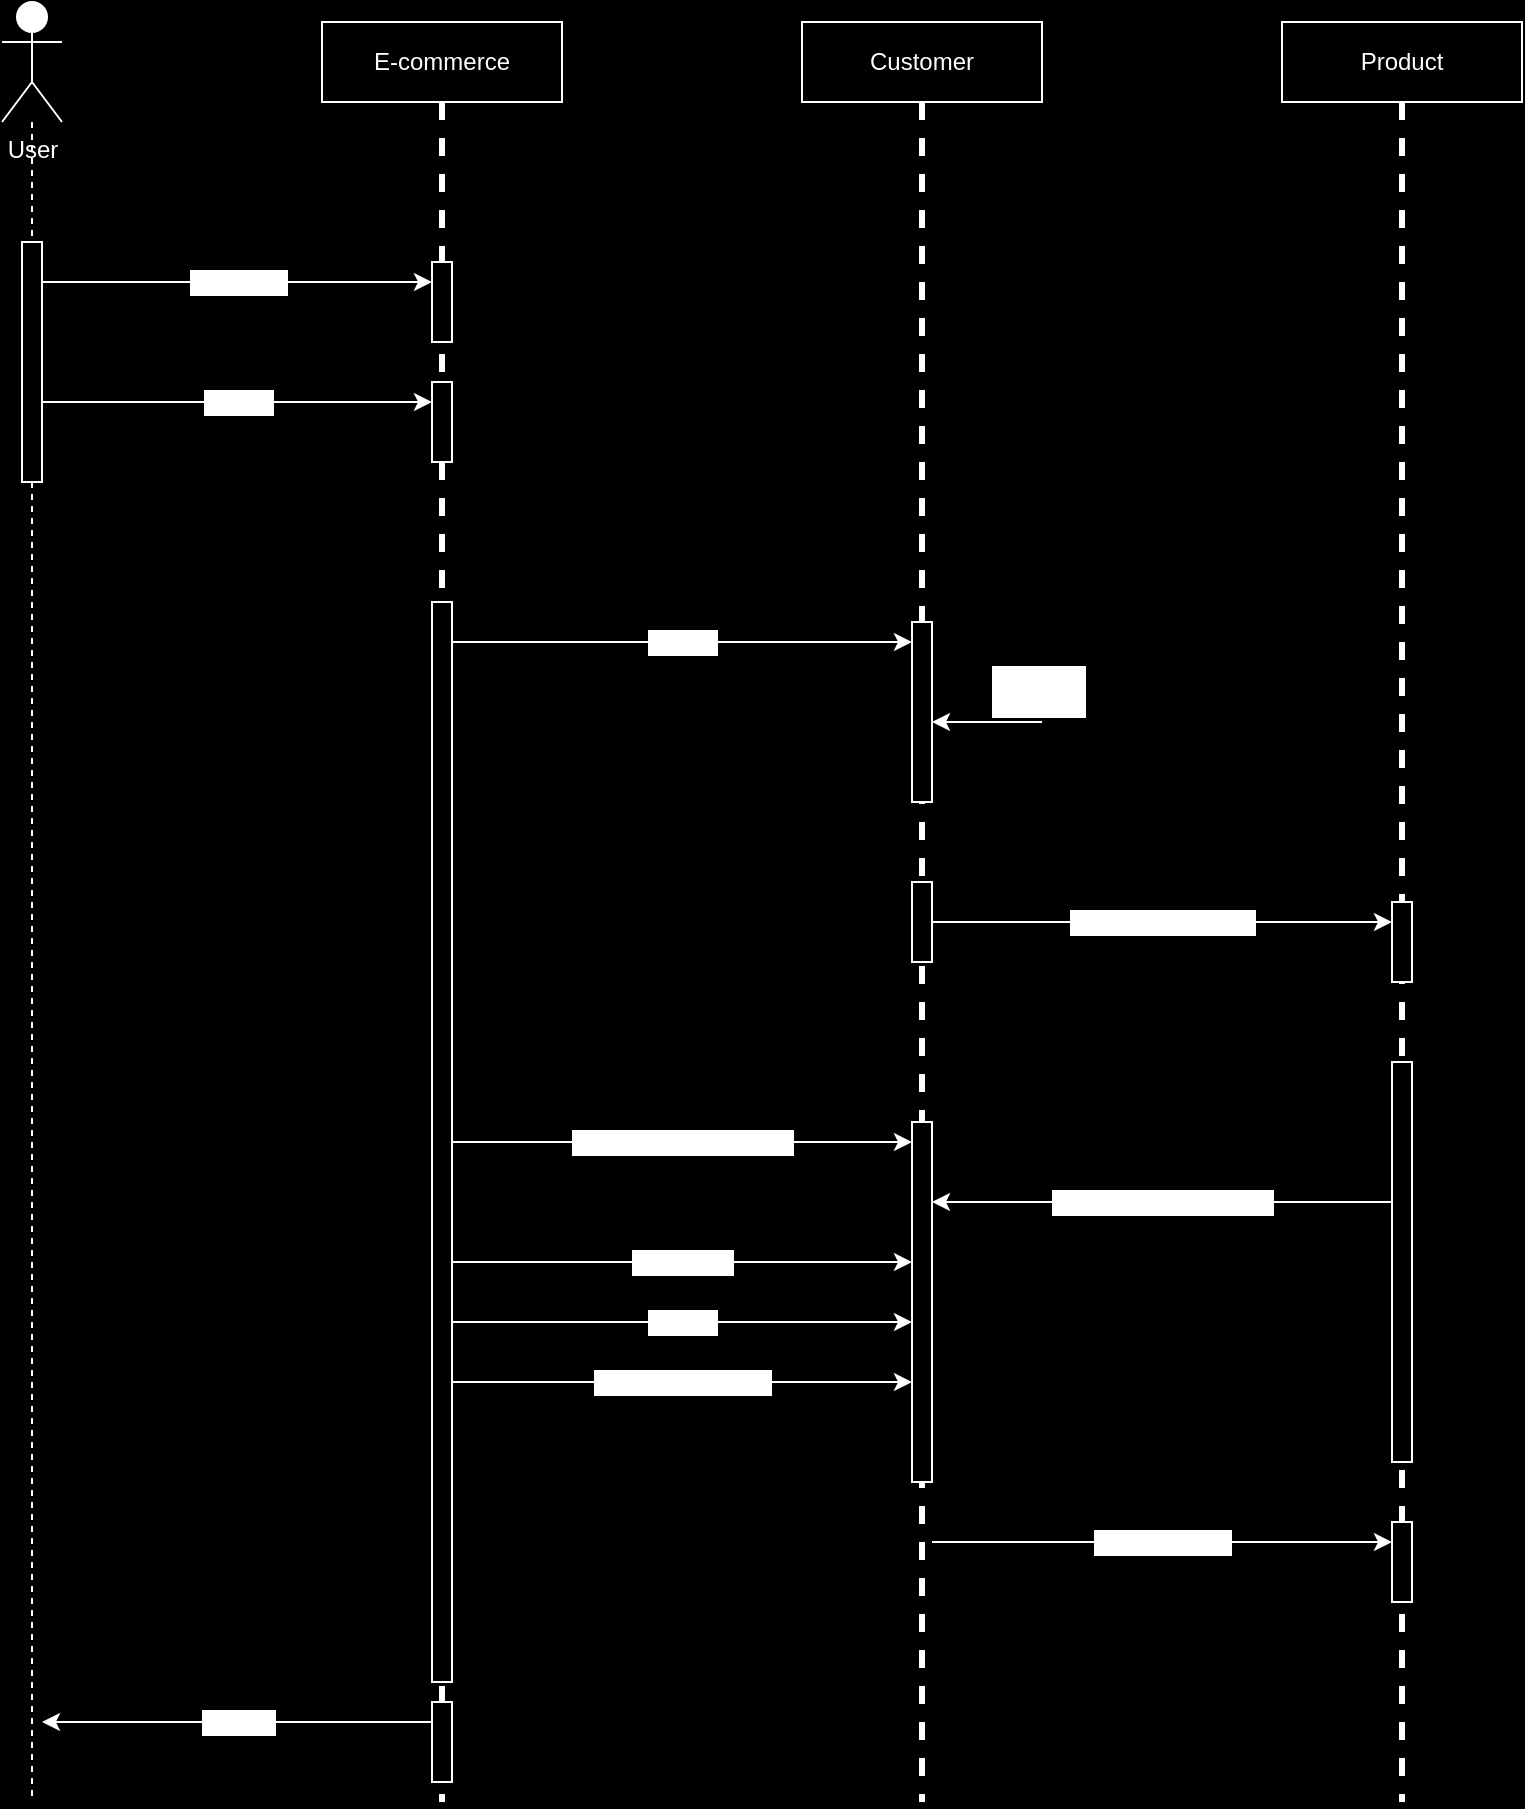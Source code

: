<mxfile version="28.2.5">
  <diagram id="diagram-id-1" name="Page-1">
    <mxGraphModel dx="965" dy="636" grid="1" gridSize="10" guides="1" tooltips="1" connect="1" arrows="1" fold="1" page="1" pageScale="1" pageWidth="1000" pageHeight="1000" background="#000000" math="0" shadow="0">
      <root>
        <mxCell id="0" />
        <mxCell id="1" parent="0" />
        <mxCell id="2" value="User" style="shape=umlActor;verticalLabelPosition=bottom;verticalAlign=top;html=1;labelPosition=center;align=center;strokeColor=#FFFFFF;fontColor=#FFFFFF;" parent="1" vertex="1">
          <mxGeometry x="60" y="40" width="30" height="60" as="geometry" />
        </mxCell>
        <mxCell id="3" value="E-commerce" style="shape=rectangle;whiteSpace=wrap;html=1;strokeColor=#FFFFFF;fillColor=none;fontColor=#FFFFFF;" parent="1" vertex="1">
          <mxGeometry x="220" y="50" width="120" height="40" as="geometry" />
        </mxCell>
        <mxCell id="4" value="Customer" style="shape=rectangle;whiteSpace=wrap;html=1;strokeColor=#FFFFFF;fillColor=none;fontColor=#FFFFFF;" parent="1" vertex="1">
          <mxGeometry x="460" y="50" width="120" height="40" as="geometry" />
        </mxCell>
        <mxCell id="5" value="Product" style="shape=rectangle;whiteSpace=wrap;html=1;strokeColor=#FFFFFF;fillColor=none;fontColor=#FFFFFF;" parent="1" vertex="1">
          <mxGeometry x="700" y="50" width="120" height="40" as="geometry" />
        </mxCell>
        <mxCell id="6" value="" style="endArrow=none;dashed=1;html=1;strokeColor=#FFFFFF;" parent="1" edge="1">
          <mxGeometry width="50" height="50" relative="1" as="geometry">
            <mxPoint x="75" y="100" as="sourcePoint" />
            <mxPoint x="75" y="940" as="targetPoint" />
          </mxGeometry>
        </mxCell>
        <mxCell id="7" value="" style="endArrow=none;dashed=1;html=1;strokeColor=#FFFFFF;strokeWidth=3;" parent="1" edge="1">
          <mxGeometry width="50" height="50" relative="1" as="geometry">
            <mxPoint x="280" y="90" as="sourcePoint" />
            <mxPoint x="280" y="940" as="targetPoint" />
          </mxGeometry>
        </mxCell>
        <mxCell id="8" value="" style="endArrow=none;dashed=1;html=1;strokeColor=#FFFFFF;strokeWidth=3;" parent="1" edge="1">
          <mxGeometry width="50" height="50" relative="1" as="geometry">
            <mxPoint x="520" y="90" as="sourcePoint" />
            <mxPoint x="520" y="940" as="targetPoint" />
          </mxGeometry>
        </mxCell>
        <mxCell id="9" value="" style="endArrow=none;dashed=1;html=1;strokeColor=#FFFFFF;strokeWidth=3;" parent="1" edge="1">
          <mxGeometry width="50" height="50" relative="1" as="geometry">
            <mxPoint x="760" y="90" as="sourcePoint" />
            <mxPoint x="760" y="940" as="targetPoint" />
          </mxGeometry>
        </mxCell>
        <mxCell id="10" value="" style="shape=rect;strokeColor=#FFFFFF;fillColor=#000000;" parent="1" vertex="1">
          <mxGeometry x="70" y="160" width="10" height="120" as="geometry" />
        </mxCell>
        <mxCell id="11" value="" style="shape=rect;strokeColor=#FFFFFF;fillColor=#000000;" parent="1" vertex="1">
          <mxGeometry x="275" y="170" width="10" height="40" as="geometry" />
        </mxCell>
        <mxCell id="12" value="Register()" style="endArrow=classic;html=1;strokeColor=#FFFFFF;fontColor=#FFFFFF;" parent="1" edge="1">
          <mxGeometry width="50" height="50" relative="1" as="geometry">
            <mxPoint x="80" y="180" as="sourcePoint" />
            <mxPoint x="275" y="180" as="targetPoint" />
          </mxGeometry>
        </mxCell>
        <mxCell id="13" value="" style="shape=rect;strokeColor=#FFFFFF;fillColor=#000000;" parent="1" vertex="1">
          <mxGeometry x="275" y="230" width="10" height="40" as="geometry" />
        </mxCell>
        <mxCell id="14" value="Login()" style="endArrow=classic;html=1;strokeColor=#FFFFFF;fontColor=#FFFFFF;" parent="1" edge="1">
          <mxGeometry width="50" height="50" relative="1" as="geometry">
            <mxPoint x="80" y="240" as="sourcePoint" />
            <mxPoint x="275" y="240" as="targetPoint" />
          </mxGeometry>
        </mxCell>
        <mxCell id="15" value="" style="shape=rect;strokeColor=#FFFFFF;fillColor=#000000;" parent="1" vertex="1">
          <mxGeometry x="275" y="340" width="10" height="540" as="geometry" />
        </mxCell>
        <mxCell id="16" value="" style="shape=rect;strokeColor=#FFFFFF;fillColor=#000000;" parent="1" vertex="1">
          <mxGeometry x="515" y="350" width="10" height="90" as="geometry" />
        </mxCell>
        <mxCell id="17" value="Verify()" style="endArrow=classic;html=1;strokeColor=#FFFFFF;fontColor=#FFFFFF;" parent="1" edge="1">
          <mxGeometry width="50" height="50" relative="1" as="geometry">
            <mxPoint x="285" y="360" as="sourcePoint" />
            <mxPoint x="515" y="360" as="targetPoint" />
          </mxGeometry>
        </mxCell>
        <mxCell id="18" value="Check&lt;br&gt;Account()" style="endArrow=classic;html=1;strokeColor=#FFFFFF;fontColor=#FFFFFF;align=left;verticalAlign=bottom;" parent="1" edge="1">
          <mxGeometry width="50" height="50" relative="1" as="geometry">
            <mxPoint x="580" y="400" as="sourcePoint" />
            <mxPoint x="525" y="400" as="targetPoint" />
          </mxGeometry>
        </mxCell>
        <mxCell id="19" value="" style="shape=rect;strokeColor=#FFFFFF;fillColor=#000000;" parent="1" vertex="1">
          <mxGeometry x="515" y="480" width="10" height="40" as="geometry" />
        </mxCell>
        <mxCell id="20" value="" style="shape=rect;strokeColor=#FFFFFF;fillColor=#000000;" parent="1" vertex="1">
          <mxGeometry x="755" y="490" width="10" height="40" as="geometry" />
        </mxCell>
        <mxCell id="21" value="Get_Product_info()" style="endArrow=classic;html=1;strokeColor=#FFFFFF;fontColor=#FFFFFF;" parent="1" edge="1">
          <mxGeometry width="50" height="50" relative="1" as="geometry">
            <mxPoint x="525" y="500" as="sourcePoint" />
            <mxPoint x="755" y="500" as="targetPoint" />
          </mxGeometry>
        </mxCell>
        <mxCell id="22" value="" style="shape=rect;strokeColor=#FFFFFF;fillColor=#000000;" parent="1" vertex="1">
          <mxGeometry x="755" y="570" width="10" height="200" as="geometry" />
        </mxCell>
        <mxCell id="23" value="" style="shape=rect;strokeColor=#FFFFFF;fillColor=#000000;" parent="1" vertex="1">
          <mxGeometry x="515" y="600" width="10" height="180" as="geometry" />
        </mxCell>
        <mxCell id="24" value="Display_to_customer()" style="endArrow=classic;html=1;strokeColor=#FFFFFF;fontColor=#FFFFFF;" parent="1" edge="1">
          <mxGeometry width="50" height="50" relative="1" as="geometry">
            <mxPoint x="285" y="610" as="sourcePoint" />
            <mxPoint x="515" y="610" as="targetPoint" />
          </mxGeometry>
        </mxCell>
        <mxCell id="25" value="Display_Product_info()" style="endArrow=classic;html=1;strokeColor=#FFFFFF;fontColor=#FFFFFF;" parent="1" edge="1">
          <mxGeometry width="50" height="50" relative="1" as="geometry">
            <mxPoint x="755" y="640" as="sourcePoint" />
            <mxPoint x="525" y="640" as="targetPoint" />
          </mxGeometry>
        </mxCell>
        <mxCell id="26" value="Payment()" style="endArrow=classic;html=1;strokeColor=#FFFFFF;fontColor=#FFFFFF;" parent="1" edge="1">
          <mxGeometry width="50" height="50" relative="1" as="geometry">
            <mxPoint x="285" y="670" as="sourcePoint" />
            <mxPoint x="515" y="670" as="targetPoint" />
          </mxGeometry>
        </mxCell>
        <mxCell id="27" value="Email()" style="endArrow=classic;html=1;strokeColor=#FFFFFF;fontColor=#FFFFFF;" parent="1" edge="1">
          <mxGeometry width="50" height="50" relative="1" as="geometry">
            <mxPoint x="285" y="700" as="sourcePoint" />
            <mxPoint x="515" y="700" as="targetPoint" />
          </mxGeometry>
        </mxCell>
        <mxCell id="28" value="Product_delivery()" style="endArrow=classic;html=1;strokeColor=#FFFFFF;fontColor=#FFFFFF;" parent="1" edge="1">
          <mxGeometry width="50" height="50" relative="1" as="geometry">
            <mxPoint x="285" y="730" as="sourcePoint" />
            <mxPoint x="515" y="730" as="targetPoint" />
          </mxGeometry>
        </mxCell>
        <mxCell id="29" value="" style="shape=rect;strokeColor=#FFFFFF;fillColor=#000000;" parent="1" vertex="1">
          <mxGeometry x="755" y="800" width="10" height="40" as="geometry" />
        </mxCell>
        <mxCell id="30" value="Buy_product()" style="endArrow=classic;html=1;strokeColor=#FFFFFF;fontColor=#FFFFFF;" parent="1" edge="1">
          <mxGeometry width="50" height="50" relative="1" as="geometry">
            <mxPoint x="525" y="810" as="sourcePoint" />
            <mxPoint x="755" y="810" as="targetPoint" />
          </mxGeometry>
        </mxCell>
        <mxCell id="31" value="" style="shape=rect;strokeColor=#FFFFFF;fillColor=#000000;" parent="1" vertex="1">
          <mxGeometry x="275" y="890" width="10" height="40" as="geometry" />
        </mxCell>
        <mxCell id="32" value="logout()" style="endArrow=classic;html=1;strokeColor=#FFFFFF;fontColor=#FFFFFF;" parent="1" edge="1">
          <mxGeometry width="50" height="50" relative="1" as="geometry">
            <mxPoint x="275" y="900" as="sourcePoint" />
            <mxPoint x="80" y="900" as="targetPoint" />
          </mxGeometry>
        </mxCell>
        <mxCell id="iRrg-Ivg1DdJBOmi6KZ5-32" value="" style="endArrow=none;html=1;rounded=0;exitX=1.417;exitY=0.109;exitDx=0;exitDy=0;exitPerimeter=0;" edge="1" parent="1" source="16">
          <mxGeometry width="50" height="50" relative="1" as="geometry">
            <mxPoint x="560" y="370" as="sourcePoint" />
            <mxPoint x="610" y="360" as="targetPoint" />
          </mxGeometry>
        </mxCell>
      </root>
    </mxGraphModel>
  </diagram>
</mxfile>
